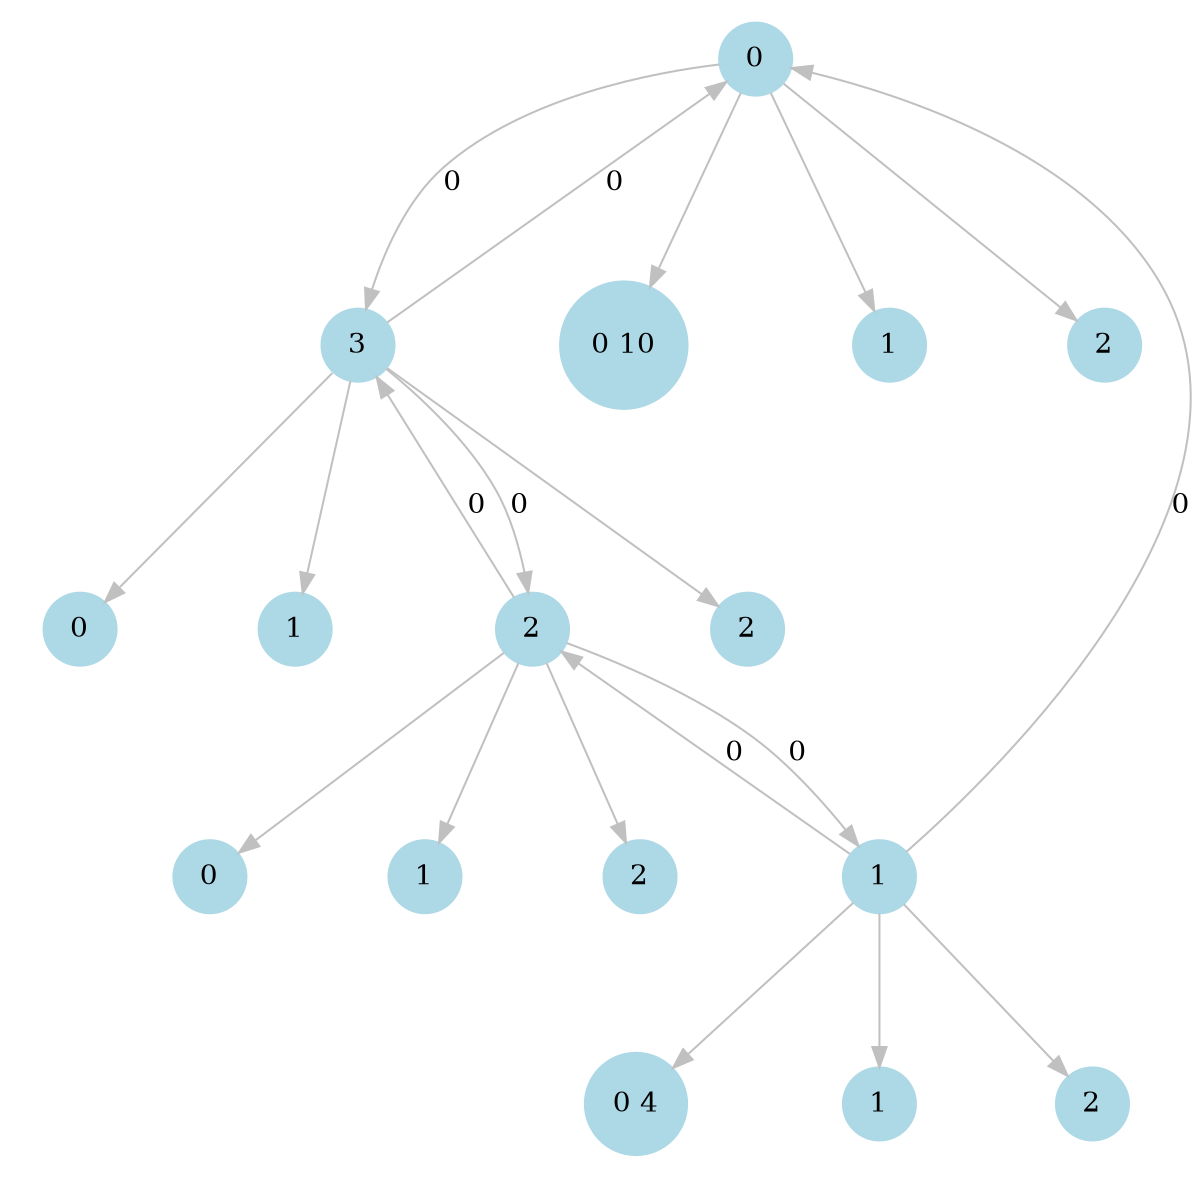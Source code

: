 digraph G {
    node [shape=circle, style=filled, color=lightblue];
    edge [color=gray, penwidth=1];
    size="8,8";
    ratio="fill";
    0 -> 3 [label="0"];
    0 -> 00;
    00 [label="0 10"];
    0 -> 10;
    10 [label="1"];
    0 -> 20;
    20 [label="2"];
    1 -> 0 [label="0"];
    1 -> 2 [label="0"];
    1 -> 01;
    01 [label="0 4"];
    1 -> 11;
    11 [label="1"];
    1 -> 21;
    21 [label="2"];
    2 -> 1 [label="0"];
    2 -> 3 [label="0"];
    2 -> 02;
    02 [label="0"];
    2 -> 12;
    12 [label="1"];
    2 -> 22;
    22 [label="2"];
    3 -> 0 [label="0"];
    3 -> 2 [label="0"];
    3 -> 03;
    03 [label="0"];
    3 -> 13;
    13 [label="1"];
    3 -> 23;
    23 [label="2"];
}

